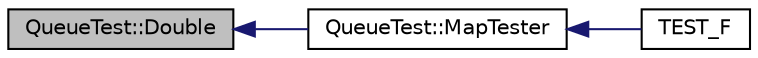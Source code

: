 digraph "QueueTest::Double"
{
  edge [fontname="Helvetica",fontsize="10",labelfontname="Helvetica",labelfontsize="10"];
  node [fontname="Helvetica",fontsize="10",shape=record];
  rankdir="LR";
  Node1 [label="QueueTest::Double",height=0.2,width=0.4,color="black", fillcolor="grey75", style="filled", fontcolor="black"];
  Node1 -> Node2 [dir="back",color="midnightblue",fontsize="10",style="solid",fontname="Helvetica"];
  Node2 [label="QueueTest::MapTester",height=0.2,width=0.4,color="black", fillcolor="white", style="filled",URL="$dd/d38/class_queue_test.html#a7f1661cd16c428a130d6ac1e4246eaab"];
  Node2 -> Node3 [dir="back",color="midnightblue",fontsize="10",style="solid",fontname="Helvetica"];
  Node3 [label="TEST_F",height=0.2,width=0.4,color="black", fillcolor="white", style="filled",URL="$d0/df8/sample3__unittest_8cc.html#ab9369b85f03de6dbf56f77d255515c8c"];
}
